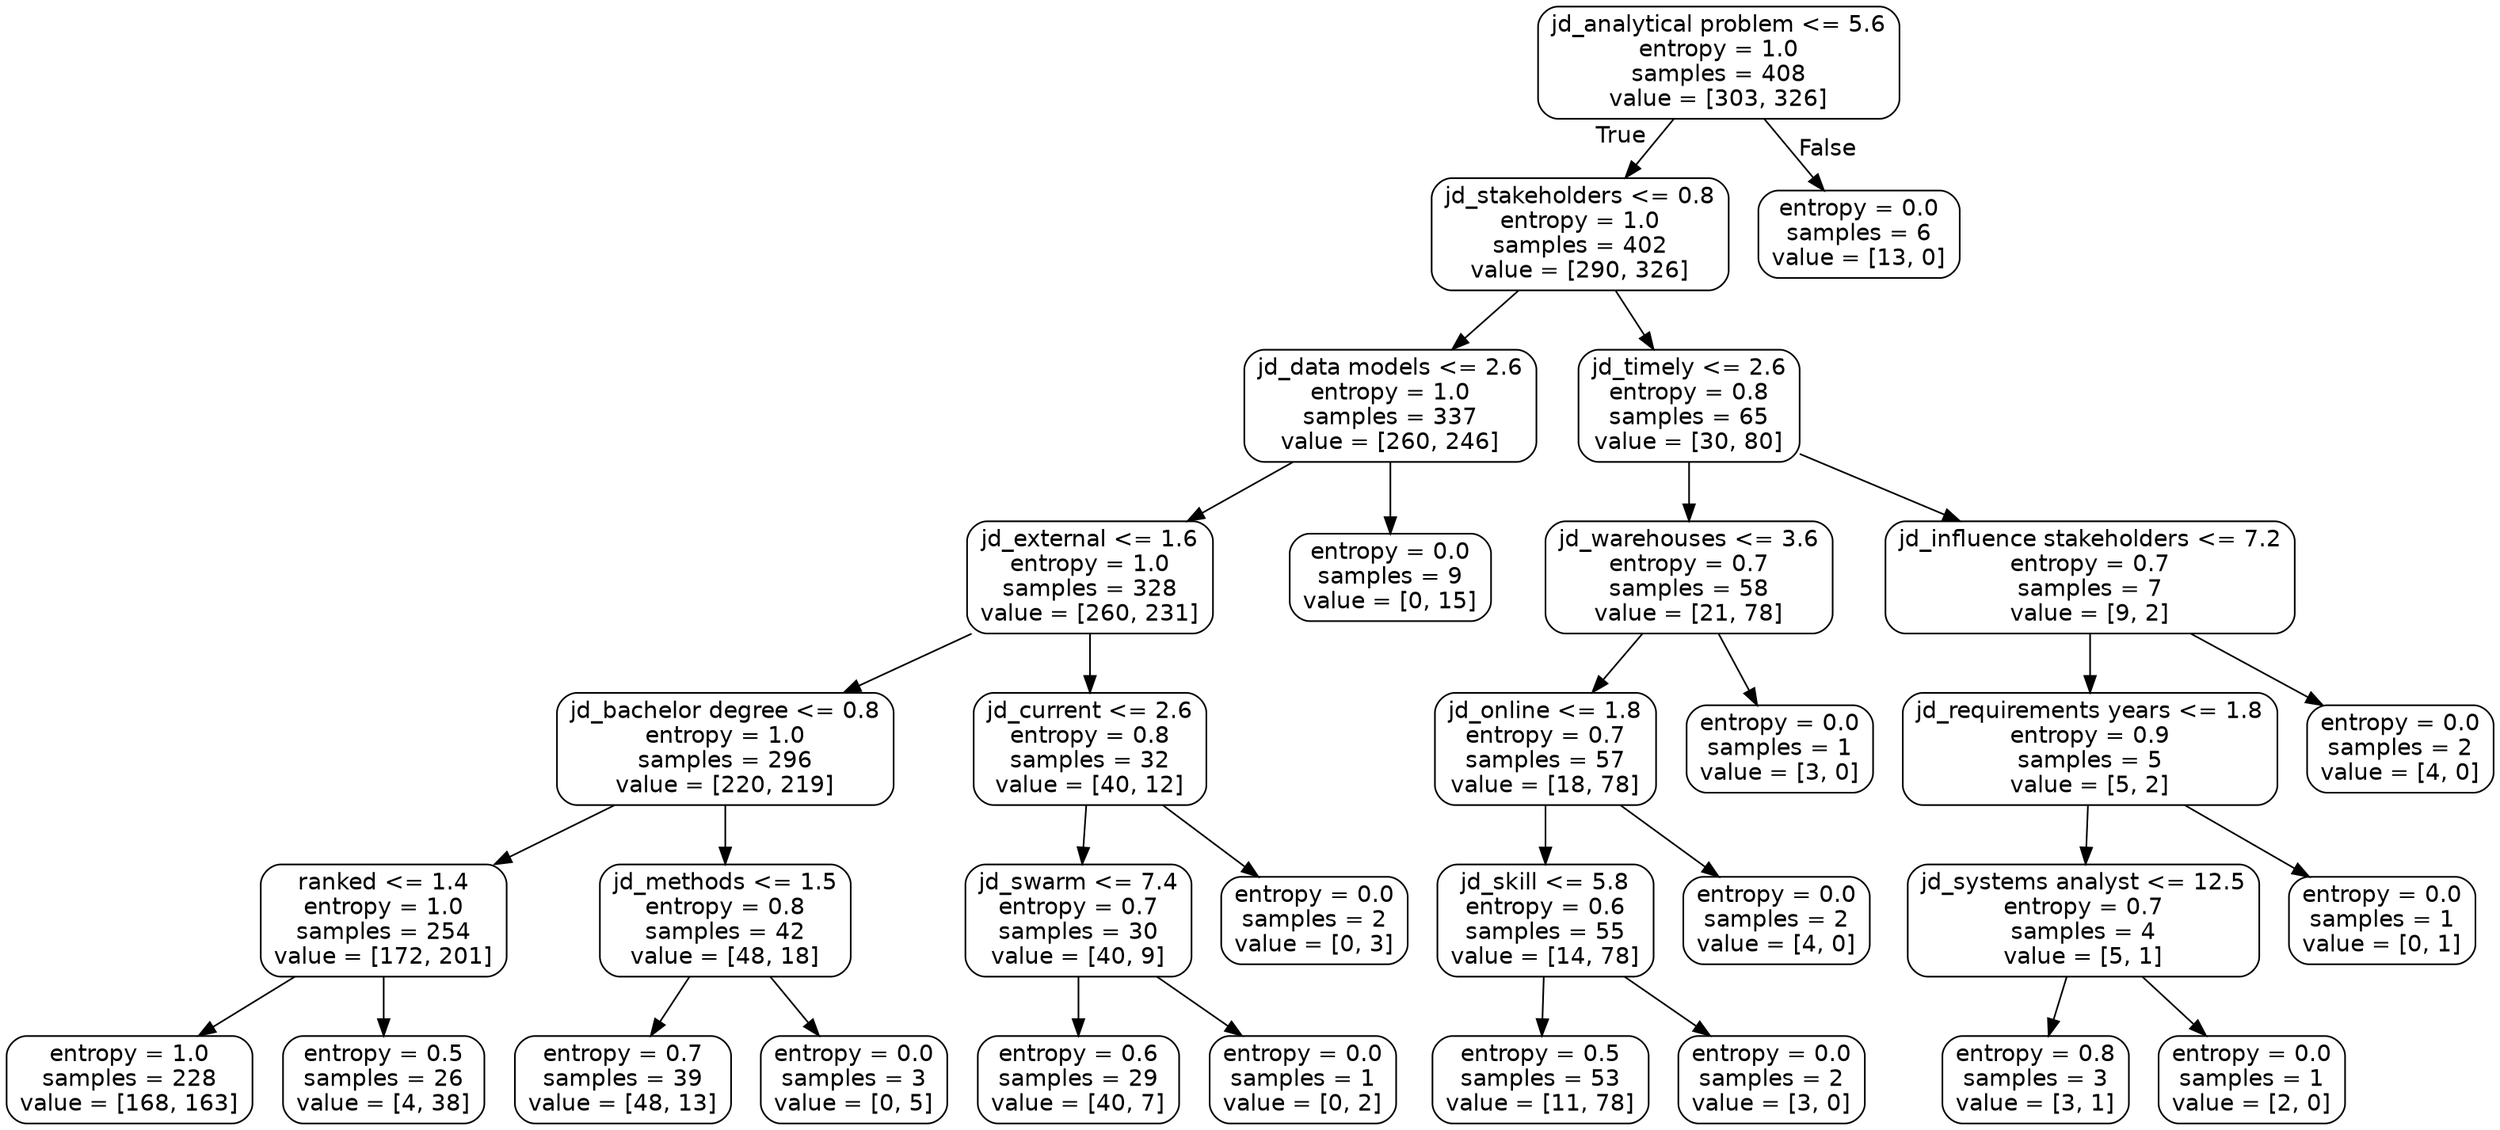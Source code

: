 digraph Tree {
node [shape=box, style="rounded", color="black", fontname=helvetica] ;
edge [fontname=helvetica] ;
0 [label="jd_analytical problem <= 5.6\nentropy = 1.0\nsamples = 408\nvalue = [303, 326]"] ;
1 [label="jd_stakeholders <= 0.8\nentropy = 1.0\nsamples = 402\nvalue = [290, 326]"] ;
0 -> 1 [labeldistance=2.5, labelangle=45, headlabel="True"] ;
2 [label="jd_data models <= 2.6\nentropy = 1.0\nsamples = 337\nvalue = [260, 246]"] ;
1 -> 2 ;
3 [label="jd_external <= 1.6\nentropy = 1.0\nsamples = 328\nvalue = [260, 231]"] ;
2 -> 3 ;
4 [label="jd_bachelor degree <= 0.8\nentropy = 1.0\nsamples = 296\nvalue = [220, 219]"] ;
3 -> 4 ;
5 [label="ranked <= 1.4\nentropy = 1.0\nsamples = 254\nvalue = [172, 201]"] ;
4 -> 5 ;
6 [label="entropy = 1.0\nsamples = 228\nvalue = [168, 163]"] ;
5 -> 6 ;
7 [label="entropy = 0.5\nsamples = 26\nvalue = [4, 38]"] ;
5 -> 7 ;
8 [label="jd_methods <= 1.5\nentropy = 0.8\nsamples = 42\nvalue = [48, 18]"] ;
4 -> 8 ;
9 [label="entropy = 0.7\nsamples = 39\nvalue = [48, 13]"] ;
8 -> 9 ;
10 [label="entropy = 0.0\nsamples = 3\nvalue = [0, 5]"] ;
8 -> 10 ;
11 [label="jd_current <= 2.6\nentropy = 0.8\nsamples = 32\nvalue = [40, 12]"] ;
3 -> 11 ;
12 [label="jd_swarm <= 7.4\nentropy = 0.7\nsamples = 30\nvalue = [40, 9]"] ;
11 -> 12 ;
13 [label="entropy = 0.6\nsamples = 29\nvalue = [40, 7]"] ;
12 -> 13 ;
14 [label="entropy = 0.0\nsamples = 1\nvalue = [0, 2]"] ;
12 -> 14 ;
15 [label="entropy = 0.0\nsamples = 2\nvalue = [0, 3]"] ;
11 -> 15 ;
16 [label="entropy = 0.0\nsamples = 9\nvalue = [0, 15]"] ;
2 -> 16 ;
17 [label="jd_timely <= 2.6\nentropy = 0.8\nsamples = 65\nvalue = [30, 80]"] ;
1 -> 17 ;
18 [label="jd_warehouses <= 3.6\nentropy = 0.7\nsamples = 58\nvalue = [21, 78]"] ;
17 -> 18 ;
19 [label="jd_online <= 1.8\nentropy = 0.7\nsamples = 57\nvalue = [18, 78]"] ;
18 -> 19 ;
20 [label="jd_skill <= 5.8\nentropy = 0.6\nsamples = 55\nvalue = [14, 78]"] ;
19 -> 20 ;
21 [label="entropy = 0.5\nsamples = 53\nvalue = [11, 78]"] ;
20 -> 21 ;
22 [label="entropy = 0.0\nsamples = 2\nvalue = [3, 0]"] ;
20 -> 22 ;
23 [label="entropy = 0.0\nsamples = 2\nvalue = [4, 0]"] ;
19 -> 23 ;
24 [label="entropy = 0.0\nsamples = 1\nvalue = [3, 0]"] ;
18 -> 24 ;
25 [label="jd_influence stakeholders <= 7.2\nentropy = 0.7\nsamples = 7\nvalue = [9, 2]"] ;
17 -> 25 ;
26 [label="jd_requirements years <= 1.8\nentropy = 0.9\nsamples = 5\nvalue = [5, 2]"] ;
25 -> 26 ;
27 [label="jd_systems analyst <= 12.5\nentropy = 0.7\nsamples = 4\nvalue = [5, 1]"] ;
26 -> 27 ;
28 [label="entropy = 0.8\nsamples = 3\nvalue = [3, 1]"] ;
27 -> 28 ;
29 [label="entropy = 0.0\nsamples = 1\nvalue = [2, 0]"] ;
27 -> 29 ;
30 [label="entropy = 0.0\nsamples = 1\nvalue = [0, 1]"] ;
26 -> 30 ;
31 [label="entropy = 0.0\nsamples = 2\nvalue = [4, 0]"] ;
25 -> 31 ;
32 [label="entropy = 0.0\nsamples = 6\nvalue = [13, 0]"] ;
0 -> 32 [labeldistance=2.5, labelangle=-45, headlabel="False"] ;
}